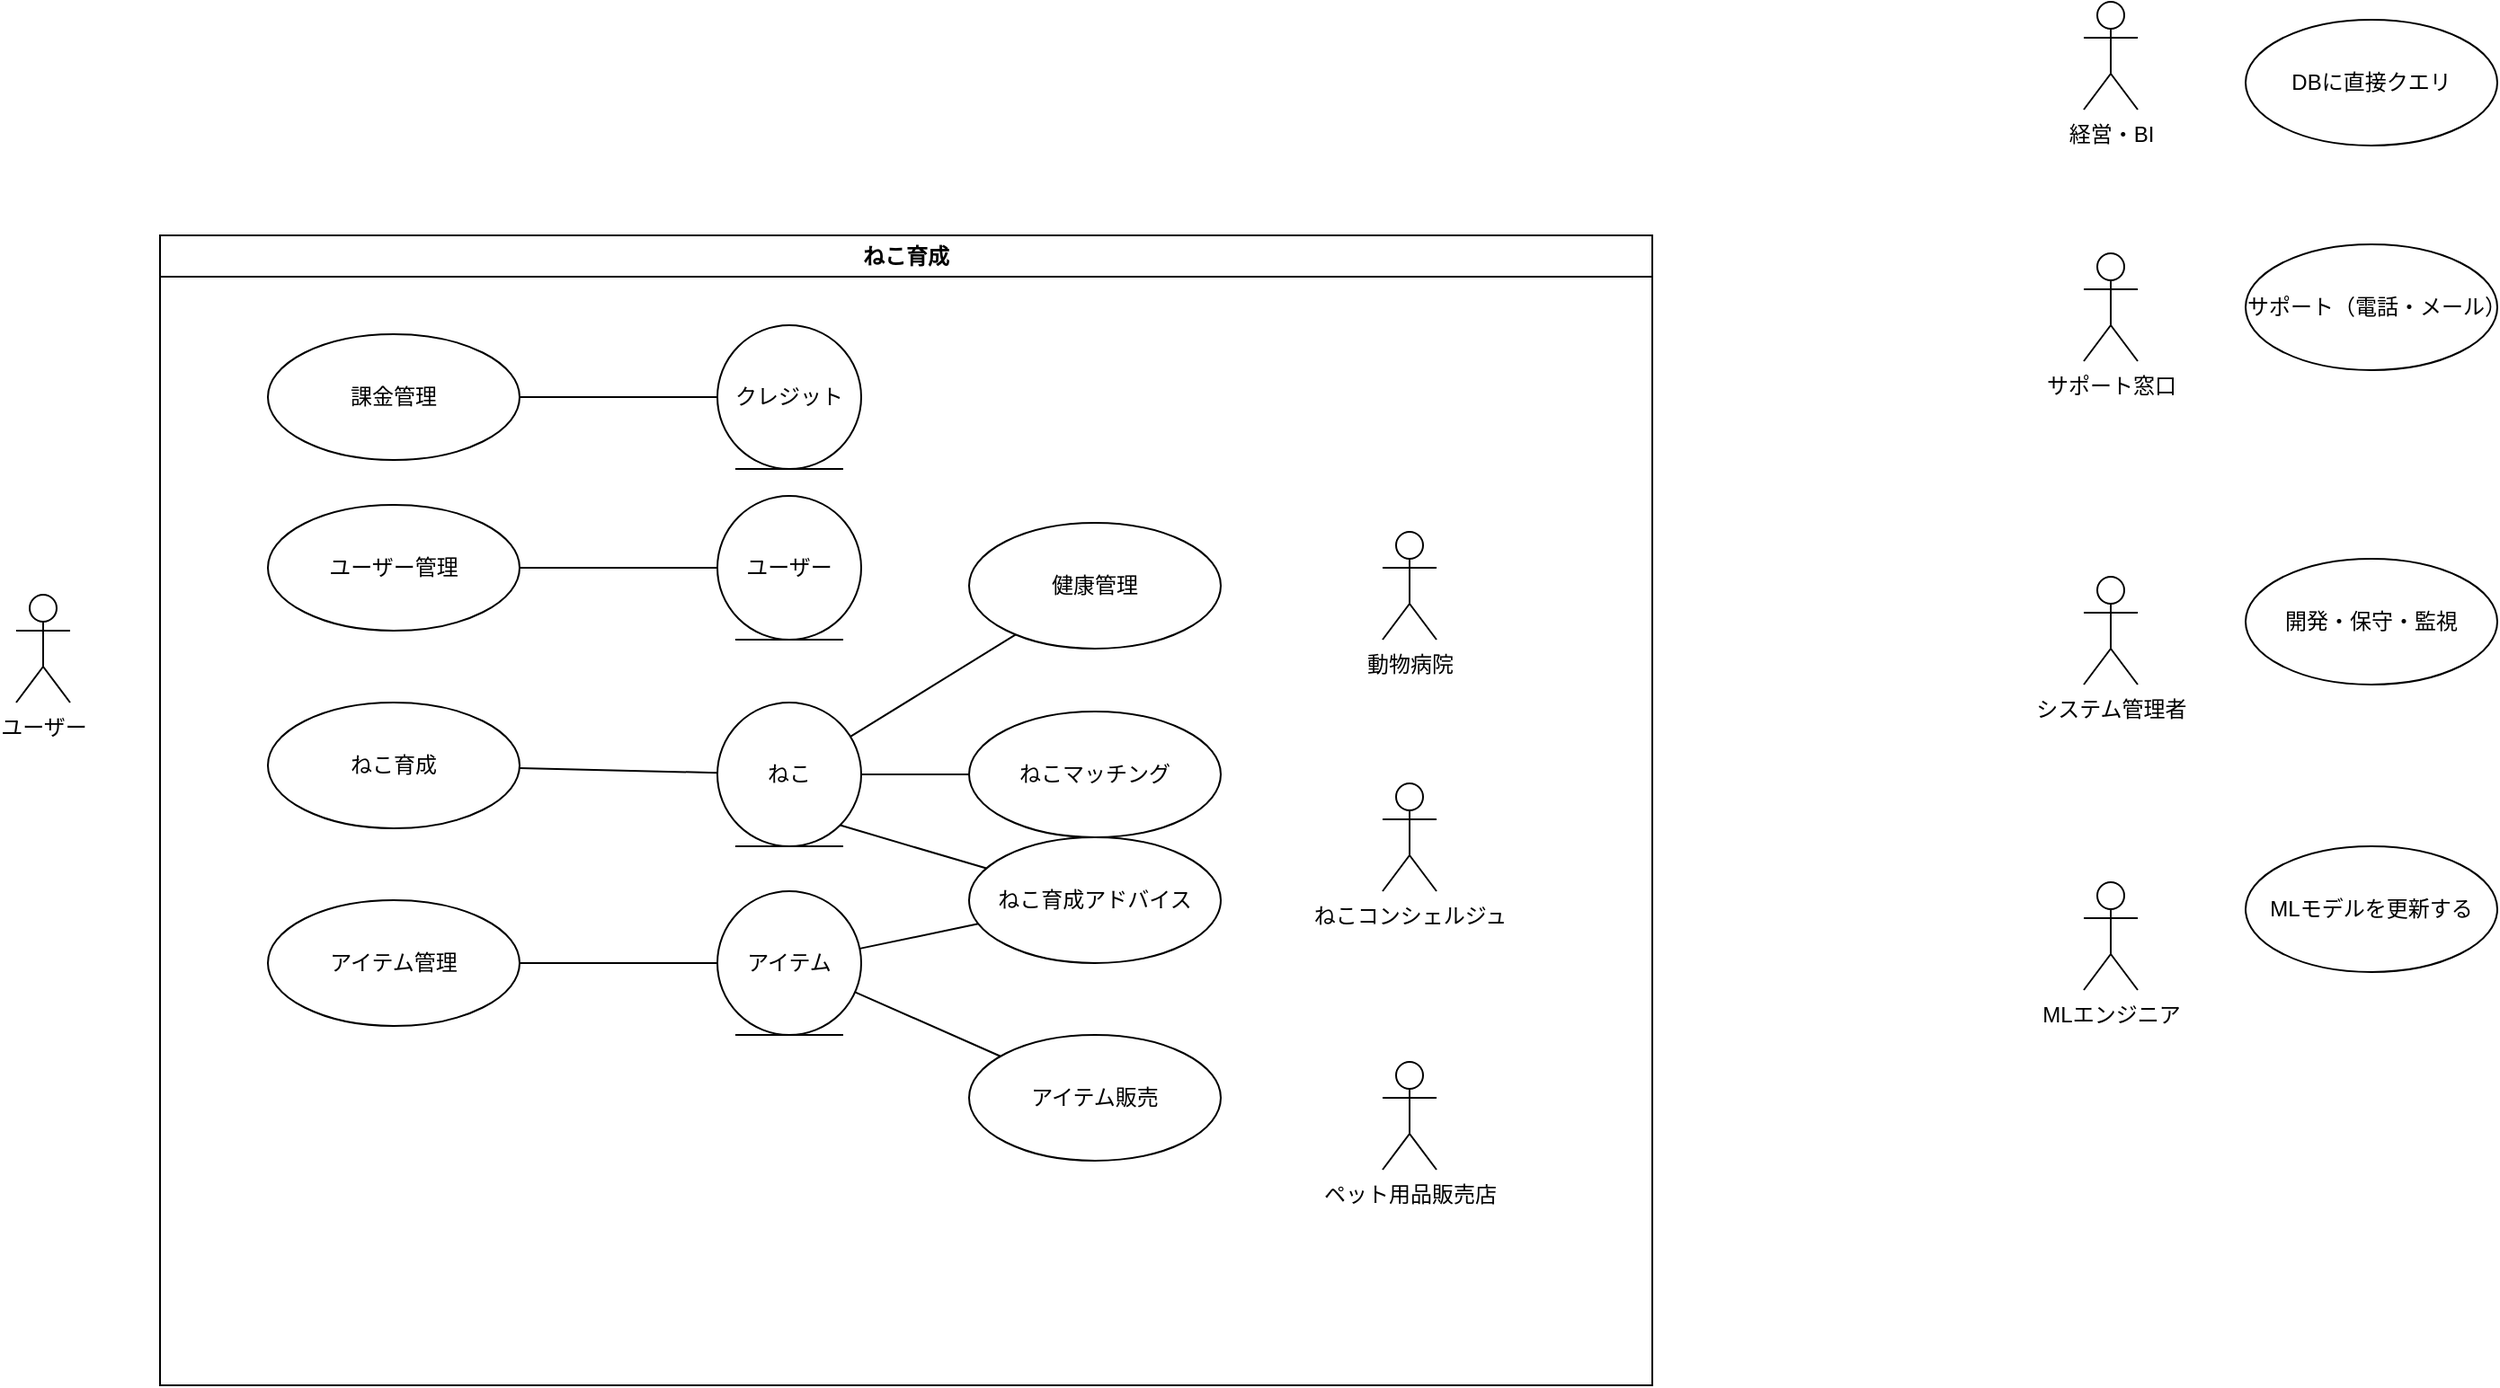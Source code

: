 <mxfile>
    <diagram id="IQfRqZ4TVtZdgZ6BQn30" name="Page-1">
        <mxGraphModel dx="1157" dy="1745" grid="1" gridSize="10" guides="1" tooltips="1" connect="1" arrows="1" fold="1" page="1" pageScale="1" pageWidth="850" pageHeight="1100" math="0" shadow="0">
            <root>
                <mxCell id="0"/>
                <mxCell id="1" parent="0"/>
                <mxCell id="2" value="ユーザー" style="shape=umlActor;verticalLabelPosition=bottom;verticalAlign=top;html=1;outlineConnect=0;" parent="1" vertex="1">
                    <mxGeometry x="90" y="190" width="30" height="60" as="geometry"/>
                </mxCell>
                <mxCell id="3" value="システム管理者" style="shape=umlActor;verticalLabelPosition=bottom;verticalAlign=top;html=1;outlineConnect=0;" parent="1" vertex="1">
                    <mxGeometry x="1240" y="180" width="30" height="60" as="geometry"/>
                </mxCell>
                <mxCell id="30" value="MLエンジニア" style="shape=umlActor;verticalLabelPosition=bottom;verticalAlign=top;html=1;outlineConnect=0;" vertex="1" parent="1">
                    <mxGeometry x="1240" y="350" width="30" height="60" as="geometry"/>
                </mxCell>
                <mxCell id="31" value="サポート窓口&lt;span style=&quot;font-family: monospace; font-size: 0px; text-align: start;&quot;&gt;%3CmxGraphModel%3E%3Croot%3E%3CmxCell%20id%3D%220%22%2F%3E%3CmxCell%20id%3D%221%22%20parent%3D%220%22%2F%3E%3CmxCell%20id%3D%222%22%20value%3D%22%E3%82%B7%E3%82%B9%E3%83%86%E3%83%A0%E7%AE%A1%E7%90%86%E8%80%85%22%20style%3D%22shape%3DumlActor%3BverticalLabelPosition%3Dbottom%3BverticalAlign%3Dtop%3Bhtml%3D1%3BoutlineConnect%3D0%3B%22%20vertex%3D%221%22%20parent%3D%221%22%3E%3CmxGeometry%20x%3D%22780%22%20y%3D%22180%22%20width%3D%2230%22%20height%3D%2260%22%20as%3D%22geometry%22%2F%3E%3C%2FmxCell%3E%3C%2Froot%3E%3C%2FmxGraphModel%3E&lt;/span&gt;" style="shape=umlActor;verticalLabelPosition=bottom;verticalAlign=top;html=1;outlineConnect=0;" vertex="1" parent="1">
                    <mxGeometry x="1240" width="30" height="60" as="geometry"/>
                </mxCell>
                <mxCell id="32" value="経営・BI" style="shape=umlActor;verticalLabelPosition=bottom;verticalAlign=top;html=1;outlineConnect=0;" vertex="1" parent="1">
                    <mxGeometry x="1240" y="-140" width="30" height="60" as="geometry"/>
                </mxCell>
                <mxCell id="34" value="MLモデルを更新する" style="ellipse;whiteSpace=wrap;html=1;" vertex="1" parent="1">
                    <mxGeometry x="1330" y="330" width="140" height="70" as="geometry"/>
                </mxCell>
                <mxCell id="38" value="サポート（電話・メール）" style="ellipse;whiteSpace=wrap;html=1;" vertex="1" parent="1">
                    <mxGeometry x="1330" y="-5" width="140" height="70" as="geometry"/>
                </mxCell>
                <mxCell id="39" value="ねこ育成" style="swimlane;whiteSpace=wrap;html=1;" vertex="1" parent="1">
                    <mxGeometry x="170" y="-10" width="830" height="640" as="geometry">
                        <mxRectangle x="170" y="-200" width="90" height="30" as="alternateBounds"/>
                    </mxGeometry>
                </mxCell>
                <mxCell id="20" value="アイテム" style="ellipse;shape=umlEntity;whiteSpace=wrap;html=1;" vertex="1" parent="39">
                    <mxGeometry x="310" y="365" width="80" height="80" as="geometry"/>
                </mxCell>
                <mxCell id="21" value="アイテム管理" style="ellipse;whiteSpace=wrap;html=1;" vertex="1" parent="39">
                    <mxGeometry x="60" y="370" width="140" height="70" as="geometry"/>
                </mxCell>
                <mxCell id="23" value="" style="endArrow=none;html=1;" edge="1" parent="39" source="21" target="20">
                    <mxGeometry width="50" height="50" relative="1" as="geometry">
                        <mxPoint x="193" y="302" as="sourcePoint"/>
                        <mxPoint x="323" y="246" as="targetPoint"/>
                    </mxGeometry>
                </mxCell>
                <mxCell id="15" value="" style="endArrow=none;html=1;" edge="1" parent="39" source="14" target="16">
                    <mxGeometry width="50" height="50" relative="1" as="geometry">
                        <mxPoint x="340" y="370" as="sourcePoint"/>
                        <mxPoint x="314" y="273" as="targetPoint"/>
                    </mxGeometry>
                </mxCell>
                <mxCell id="16" value="ユーザー" style="ellipse;shape=umlEntity;whiteSpace=wrap;html=1;" vertex="1" parent="39">
                    <mxGeometry x="310" y="145" width="80" height="80" as="geometry"/>
                </mxCell>
                <mxCell id="14" value="ユーザー管理" style="ellipse;whiteSpace=wrap;html=1;" vertex="1" parent="39">
                    <mxGeometry x="60" y="150" width="140" height="70" as="geometry"/>
                </mxCell>
                <mxCell id="25" value="クレジット" style="ellipse;shape=umlEntity;whiteSpace=wrap;html=1;" vertex="1" parent="39">
                    <mxGeometry x="310" y="50" width="80" height="80" as="geometry"/>
                </mxCell>
                <mxCell id="26" value="課金管理" style="ellipse;whiteSpace=wrap;html=1;" vertex="1" parent="39">
                    <mxGeometry x="60" y="55" width="140" height="70" as="geometry"/>
                </mxCell>
                <mxCell id="27" value="" style="endArrow=none;html=1;" edge="1" parent="39" source="26" target="25">
                    <mxGeometry width="50" height="50" relative="1" as="geometry">
                        <mxPoint x="202" y="252" as="sourcePoint"/>
                        <mxPoint x="321" y="284" as="targetPoint"/>
                    </mxGeometry>
                </mxCell>
                <mxCell id="6" value="ねこ" style="ellipse;shape=umlEntity;whiteSpace=wrap;html=1;" parent="39" vertex="1">
                    <mxGeometry x="310" y="260" width="80" height="80" as="geometry"/>
                </mxCell>
                <mxCell id="7" value="ねこ育成" style="ellipse;whiteSpace=wrap;html=1;" parent="39" vertex="1">
                    <mxGeometry x="60" y="260" width="140" height="70" as="geometry"/>
                </mxCell>
                <mxCell id="12" value="" style="endArrow=none;html=1;" parent="39" source="7" target="6" edge="1">
                    <mxGeometry width="50" height="50" relative="1" as="geometry">
                        <mxPoint x="190.729" y="229.117" as="sourcePoint"/>
                        <mxPoint x="323.901" y="292.771" as="targetPoint"/>
                    </mxGeometry>
                </mxCell>
                <mxCell id="42" value="ペット用品販売店" style="shape=umlActor;verticalLabelPosition=bottom;verticalAlign=top;html=1;outlineConnect=0;" vertex="1" parent="39">
                    <mxGeometry x="680" y="460" width="30" height="60" as="geometry"/>
                </mxCell>
                <mxCell id="43" value="ねこコンシェルジュ" style="shape=umlActor;verticalLabelPosition=bottom;verticalAlign=top;html=1;outlineConnect=0;" vertex="1" parent="39">
                    <mxGeometry x="680" y="305" width="30" height="60" as="geometry"/>
                </mxCell>
                <mxCell id="44" value="ねこマッチング" style="ellipse;whiteSpace=wrap;html=1;" vertex="1" parent="39">
                    <mxGeometry x="450" y="265" width="140" height="70" as="geometry"/>
                </mxCell>
                <mxCell id="45" value="" style="endArrow=none;html=1;" edge="1" parent="39" source="44" target="6">
                    <mxGeometry width="50" height="50" relative="1" as="geometry">
                        <mxPoint x="210" y="306" as="sourcePoint"/>
                        <mxPoint x="320" y="309" as="targetPoint"/>
                    </mxGeometry>
                </mxCell>
                <mxCell id="46" value="ねこ育成アドバイス" style="ellipse;whiteSpace=wrap;html=1;" vertex="1" parent="39">
                    <mxGeometry x="450" y="335" width="140" height="70" as="geometry"/>
                </mxCell>
                <mxCell id="47" value="" style="endArrow=none;html=1;" edge="1" parent="39" source="46" target="20">
                    <mxGeometry width="50" height="50" relative="1" as="geometry">
                        <mxPoint x="210" y="415" as="sourcePoint"/>
                        <mxPoint x="320" y="415" as="targetPoint"/>
                    </mxGeometry>
                </mxCell>
                <mxCell id="48" value="" style="endArrow=none;html=1;entryX=1;entryY=1;entryDx=0;entryDy=0;" edge="1" parent="39" source="46" target="6">
                    <mxGeometry width="50" height="50" relative="1" as="geometry">
                        <mxPoint x="460" y="415" as="sourcePoint"/>
                        <mxPoint x="400" y="415" as="targetPoint"/>
                    </mxGeometry>
                </mxCell>
                <mxCell id="49" value="アイテム販売" style="ellipse;whiteSpace=wrap;html=1;" vertex="1" parent="39">
                    <mxGeometry x="450" y="445" width="140" height="70" as="geometry"/>
                </mxCell>
                <mxCell id="50" value="" style="endArrow=none;html=1;" edge="1" parent="39" source="49" target="20">
                    <mxGeometry width="50" height="50" relative="1" as="geometry">
                        <mxPoint x="465" y="393" as="sourcePoint"/>
                        <mxPoint x="399" y="407" as="targetPoint"/>
                    </mxGeometry>
                </mxCell>
                <mxCell id="51" value="動物病院" style="shape=umlActor;verticalLabelPosition=bottom;verticalAlign=top;html=1;outlineConnect=0;" vertex="1" parent="39">
                    <mxGeometry x="680" y="165" width="30" height="60" as="geometry"/>
                </mxCell>
                <mxCell id="52" value="健康管理" style="ellipse;whiteSpace=wrap;html=1;" vertex="1" parent="39">
                    <mxGeometry x="450" y="160" width="140" height="70" as="geometry"/>
                </mxCell>
                <mxCell id="53" value="" style="endArrow=none;html=1;" edge="1" parent="39" source="52" target="6">
                    <mxGeometry width="50" height="50" relative="1" as="geometry">
                        <mxPoint x="460" y="310" as="sourcePoint"/>
                        <mxPoint x="400" y="310" as="targetPoint"/>
                    </mxGeometry>
                </mxCell>
                <mxCell id="40" value="DBに直接クエリ" style="ellipse;whiteSpace=wrap;html=1;" vertex="1" parent="1">
                    <mxGeometry x="1330" y="-130" width="140" height="70" as="geometry"/>
                </mxCell>
                <mxCell id="41" value="開発・保守・監視" style="ellipse;whiteSpace=wrap;html=1;" vertex="1" parent="1">
                    <mxGeometry x="1330" y="170" width="140" height="70" as="geometry"/>
                </mxCell>
            </root>
        </mxGraphModel>
    </diagram>
</mxfile>